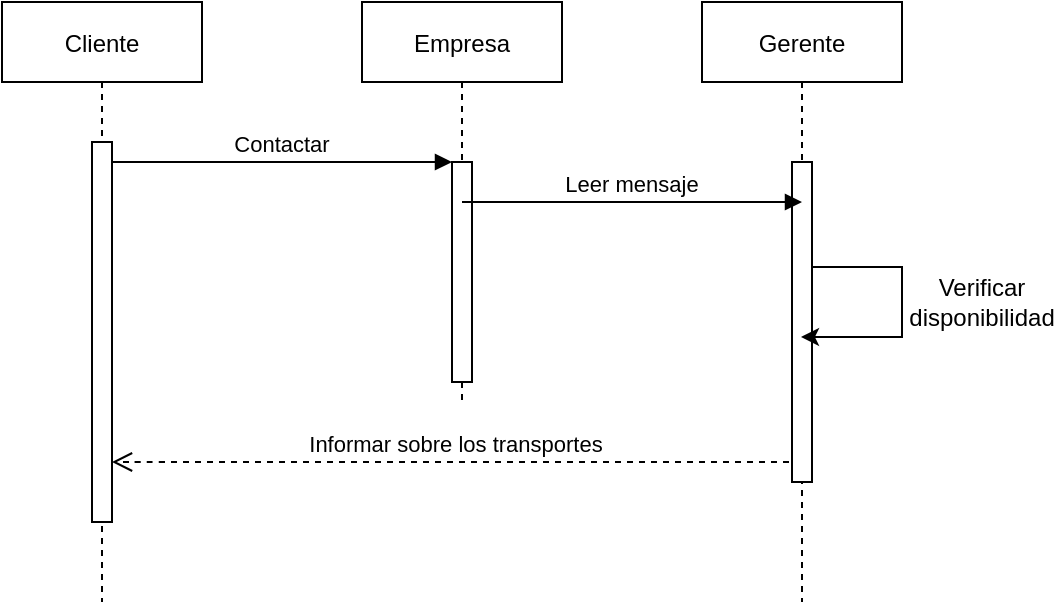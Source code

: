 <mxfile version="16.5.2" type="github">
  <diagram id="kgpKYQtTHZ0yAKxKKP6v" name="Page-1">
    <mxGraphModel dx="820" dy="521" grid="1" gridSize="10" guides="1" tooltips="1" connect="1" arrows="1" fold="1" page="1" pageScale="1" pageWidth="850" pageHeight="1100" math="0" shadow="0">
      <root>
        <mxCell id="0" />
        <mxCell id="1" parent="0" />
        <mxCell id="3nuBFxr9cyL0pnOWT2aG-1" value="Cliente" style="shape=umlLifeline;perimeter=lifelinePerimeter;container=1;collapsible=0;recursiveResize=0;rounded=0;shadow=0;strokeWidth=1;" parent="1" vertex="1">
          <mxGeometry x="120" y="80" width="100" height="300" as="geometry" />
        </mxCell>
        <mxCell id="3nuBFxr9cyL0pnOWT2aG-2" value="" style="points=[];perimeter=orthogonalPerimeter;rounded=0;shadow=0;strokeWidth=1;" parent="3nuBFxr9cyL0pnOWT2aG-1" vertex="1">
          <mxGeometry x="45" y="70" width="10" height="190" as="geometry" />
        </mxCell>
        <mxCell id="3nuBFxr9cyL0pnOWT2aG-5" value="Empresa" style="shape=umlLifeline;perimeter=lifelinePerimeter;container=1;collapsible=0;recursiveResize=0;rounded=0;shadow=0;strokeWidth=1;" parent="1" vertex="1">
          <mxGeometry x="300" y="80" width="100" height="200" as="geometry" />
        </mxCell>
        <mxCell id="3nuBFxr9cyL0pnOWT2aG-6" value="" style="points=[];perimeter=orthogonalPerimeter;rounded=0;shadow=0;strokeWidth=1;" parent="3nuBFxr9cyL0pnOWT2aG-5" vertex="1">
          <mxGeometry x="45" y="80" width="10" height="110" as="geometry" />
        </mxCell>
        <mxCell id="3nuBFxr9cyL0pnOWT2aG-7" value="Informar sobre los transportes" style="verticalAlign=bottom;endArrow=open;dashed=1;endSize=8;shadow=0;strokeWidth=1;" parent="1" source="wa7K4OiMDIVg_TfXGvhG-1" target="3nuBFxr9cyL0pnOWT2aG-2" edge="1">
          <mxGeometry relative="1" as="geometry">
            <mxPoint x="275" y="236" as="targetPoint" />
            <mxPoint x="510" y="300" as="sourcePoint" />
            <Array as="points">
              <mxPoint x="300" y="310" />
              <mxPoint x="190" y="310" />
            </Array>
          </mxGeometry>
        </mxCell>
        <mxCell id="3nuBFxr9cyL0pnOWT2aG-8" value="Contactar" style="verticalAlign=bottom;endArrow=block;entryX=0;entryY=0;shadow=0;strokeWidth=1;" parent="1" source="3nuBFxr9cyL0pnOWT2aG-2" target="3nuBFxr9cyL0pnOWT2aG-6" edge="1">
          <mxGeometry relative="1" as="geometry">
            <mxPoint x="275" y="160" as="sourcePoint" />
          </mxGeometry>
        </mxCell>
        <mxCell id="wa7K4OiMDIVg_TfXGvhG-1" value="Gerente" style="shape=umlLifeline;perimeter=lifelinePerimeter;container=1;collapsible=0;recursiveResize=0;rounded=0;shadow=0;strokeWidth=1;" vertex="1" parent="1">
          <mxGeometry x="470" y="80" width="100" height="300" as="geometry" />
        </mxCell>
        <mxCell id="wa7K4OiMDIVg_TfXGvhG-2" value="" style="points=[];perimeter=orthogonalPerimeter;rounded=0;shadow=0;strokeWidth=1;" vertex="1" parent="wa7K4OiMDIVg_TfXGvhG-1">
          <mxGeometry x="45" y="80" width="10" height="160" as="geometry" />
        </mxCell>
        <mxCell id="wa7K4OiMDIVg_TfXGvhG-4" value="" style="endArrow=classic;html=1;rounded=0;" edge="1" parent="wa7K4OiMDIVg_TfXGvhG-1">
          <mxGeometry width="50" height="50" relative="1" as="geometry">
            <mxPoint x="55" y="132.5" as="sourcePoint" />
            <mxPoint x="49.5" y="167.5" as="targetPoint" />
            <Array as="points">
              <mxPoint x="100" y="132.5" />
              <mxPoint x="100" y="167.5" />
            </Array>
          </mxGeometry>
        </mxCell>
        <mxCell id="wa7K4OiMDIVg_TfXGvhG-3" value="Leer mensaje" style="verticalAlign=bottom;endArrow=block;entryX=0;entryY=0;shadow=0;strokeWidth=1;" edge="1" parent="1">
          <mxGeometry relative="1" as="geometry">
            <mxPoint x="350" y="180.0" as="sourcePoint" />
            <mxPoint x="520" y="180.0" as="targetPoint" />
          </mxGeometry>
        </mxCell>
        <mxCell id="wa7K4OiMDIVg_TfXGvhG-5" value="Verificar&lt;br&gt;disponibilidad" style="text;html=1;strokeColor=none;fillColor=none;align=center;verticalAlign=middle;whiteSpace=wrap;rounded=0;" vertex="1" parent="1">
          <mxGeometry x="580" y="215" width="60" height="30" as="geometry" />
        </mxCell>
      </root>
    </mxGraphModel>
  </diagram>
</mxfile>
